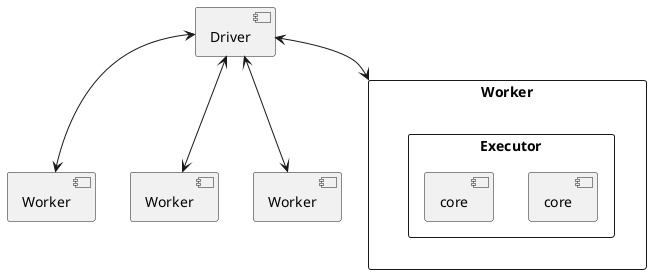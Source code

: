 @startuml "spark-cluster"

[Driver]
[Worker] as worker1
rectangle Worker as worker2 {
    rectangle Executor {
    [core] as core1
    [core] as core2
    }
}
[Worker] as worker3
[Worker] as worker4

[Driver] <-d-> worker1
[Driver] <-d-> worker2
[Driver] <-d-> worker3
[Driver] <-d-> worker4


@enduml